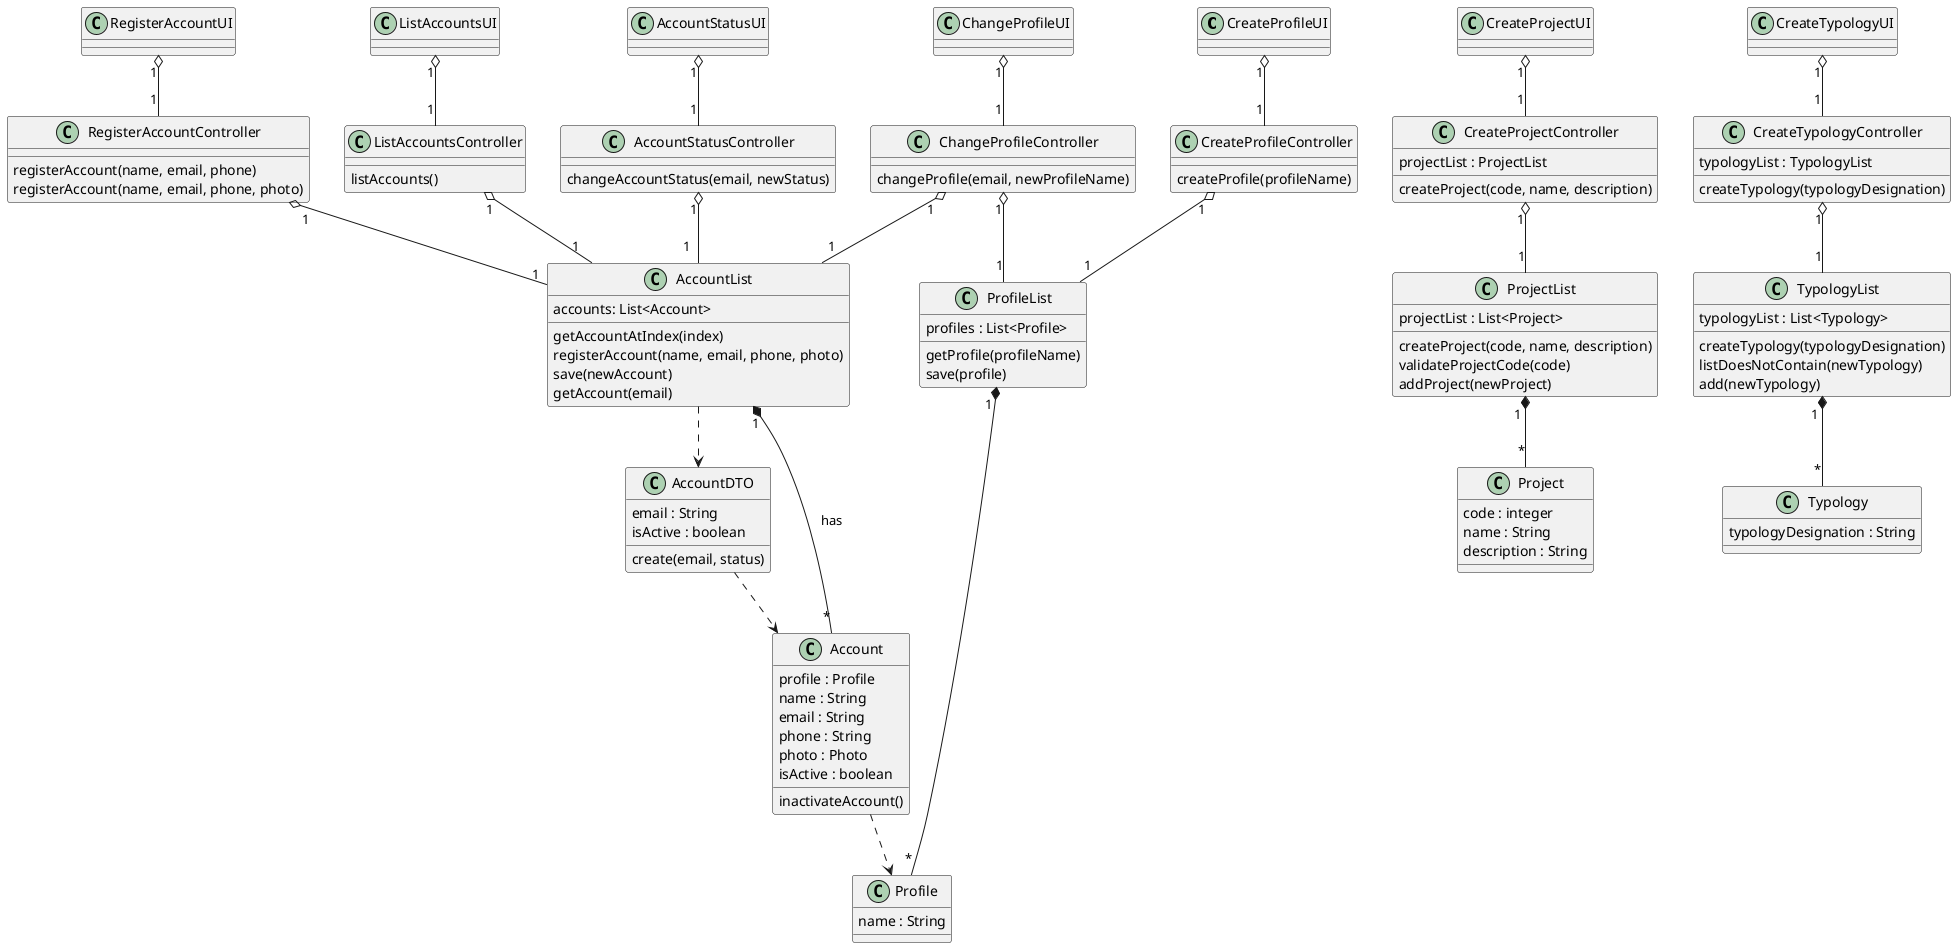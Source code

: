 @startuml

' UIs
class CreateProfileUI {}
class RegisterAccountUI {}
class ChangeProfileUI {}
class ListAccountsUI {}
class AccountStatusUI {}

' Controllers
class CreateProfileController {
createProfile(profileName)
}

class RegisterAccountController {
registerAccount(name, email, phone)
registerAccount(name, email, phone, photo)
}

class ChangeProfileController {
changeProfile(email, newProfileName)
}

class ListAccountsController{
listAccounts()
}

class AccountStatusController {
changeAccountStatus(email, newStatus)
}

' Business Layer

class Profile {
name : String
}

class Account {
profile : Profile
name : String
email : String
phone : String
photo : Photo
isActive : boolean
inactivateAccount()
}

class AccountDTO {
email : String
isActive : boolean
create(email, status)
}

' Data Access Layer

class ProfileList {
profiles : List<Profile>
getProfile(profileName)
save(profile)
}

class AccountList {
accounts: List<Account>
getAccountAtIndex(index)
registerAccount(name, email, phone, photo)
save(newAccount)
getAccount(email)
}

class CreateProjectUI {
}

class CreateProjectController {
projectList : ProjectList
createProject(code, name, description)
}


class ProjectList {
projectList : List<Project>
createProject(code, name, description)
validateProjectCode(code)
addProject(newProject)
}

'class AccountList {
'AccountList : List<Account>
'checkPermissionsToCreateAProject(accountEmail)
'}

class Project {
code : integer
name : String
description : String
}

class CreateTypologyUI {
}

class CreateTypologyController {
typologyList : TypologyList
createTypology(typologyDesignation)
}


class TypologyList {
typologyList : List<Typology>
createTypology(typologyDesignation)
listDoesNotContain(newTypology)
add(newTypology)
}

class Typology {
typologyDesignation : String
}

' Associations and dependencies

CreateProfileUI "1" o-- "1" CreateProfileController
CreateProfileController "1" o-- "1" ProfileList
ProfileList "1 " *-- "    *" Profile

RegisterAccountUI "1" o-- "1" RegisterAccountController
RegisterAccountController  "1" o-- "1"  AccountList

Account ..> Profile
AccountList "1" *-- "*" Account : has

ChangeProfileUI "1" o-- "1" ChangeProfileController
ChangeProfileController "1" o-- "1" AccountList
ChangeProfileController  "1" o-- "1"  ProfileList

ListAccountsController "1" o-- "1" AccountList
ListAccountsUI "1" o-- "1" ListAccountsController
AccountList ..> AccountDTO
AccountDTO ..> Account

AccountStatusUI "1" o-- "1" AccountStatusController
AccountStatusController "1" o-- "1  " "AccountList"

CreateProjectUI "1" o--   "1" CreateProjectController
CreateProjectController "1" o-- "1" ProjectList
ProjectList "1 " *-- "*" Project


CreateTypologyUI "1" o-- "1" CreateTypologyController
CreateTypologyController "1" o-- "1" TypologyList
TypologyList "1 " *-- "    *" Typology


@enduml